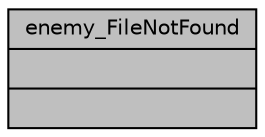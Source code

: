 digraph "enemy_FileNotFound"
{
  edge [fontname="Helvetica",fontsize="10",labelfontname="Helvetica",labelfontsize="10"];
  node [fontname="Helvetica",fontsize="10",shape=record];
  Node1 [label="{enemy_FileNotFound\n||}",height=0.2,width=0.4,color="black", fillcolor="grey75", style="filled", fontcolor="black"];
}
